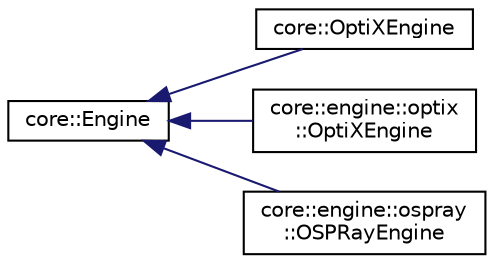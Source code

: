 digraph "Graphical Class Hierarchy"
{
 // LATEX_PDF_SIZE
  edge [fontname="Helvetica",fontsize="10",labelfontname="Helvetica",labelfontsize="10"];
  node [fontname="Helvetica",fontsize="10",shape=record];
  rankdir="LR";
  Node0 [label="core::Engine",height=0.2,width=0.4,color="black", fillcolor="white", style="filled",URL="$d8/dab/classcore_1_1Engine.html",tooltip="Provides an abstract implementation of a ray-tracing engine."];
  Node0 -> Node1 [dir="back",color="midnightblue",fontsize="10",style="solid",fontname="Helvetica"];
  Node1 [label="core::OptiXEngine",height=0.2,width=0.4,color="black", fillcolor="white", style="filled",URL="$d8/d3f/classcore_1_1OptiXEngine.html",tooltip=" "];
  Node0 -> Node2 [dir="back",color="midnightblue",fontsize="10",style="solid",fontname="Helvetica"];
  Node2 [label="core::engine::optix\l::OptiXEngine",height=0.2,width=0.4,color="black", fillcolor="white", style="filled",URL="$d7/d7f/classcore_1_1engine_1_1optix_1_1OptiXEngine.html",tooltip=" "];
  Node0 -> Node3 [dir="back",color="midnightblue",fontsize="10",style="solid",fontname="Helvetica"];
  Node3 [label="core::engine::ospray\l::OSPRayEngine",height=0.2,width=0.4,color="black", fillcolor="white", style="filled",URL="$d3/d21/classcore_1_1engine_1_1ospray_1_1OSPRayEngine.html",tooltip=" "];
}
